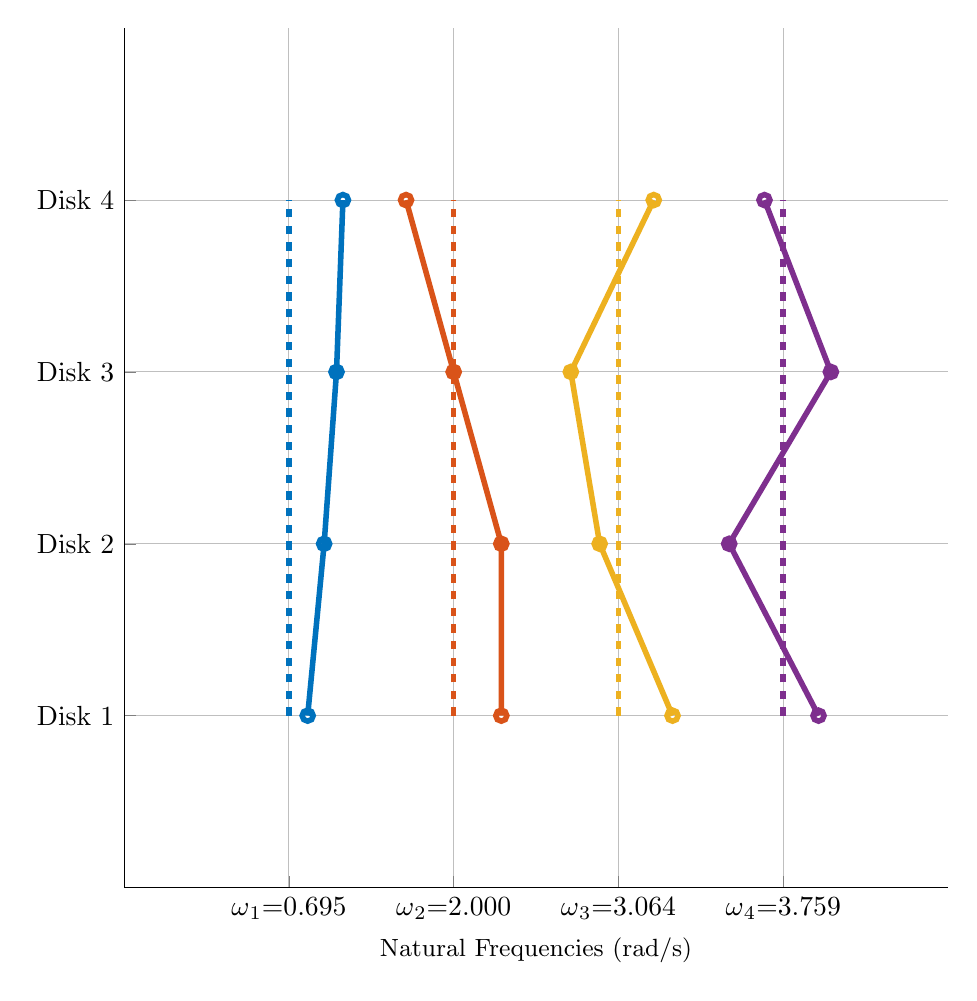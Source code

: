 % This file was created by matlab2tikz.
%
\definecolor{mycolor1}{rgb}{0.0,0.447,0.741}%
\definecolor{mycolor2}{rgb}{0.851,0.325,0.098}%
\definecolor{mycolor3}{rgb}{0.929,0.694,0.125}%
\definecolor{mycolor4}{rgb}{0.494,0.184,0.557}%
%
\begin{tikzpicture}

\begin{axis}[%
width=0.863\textwidth,
height=0.9\textwidth,
at={(0\textwidth,0\textwidth)},
scale only axis,
xmin=0,
xmax=5,
xtick={1,2,3,4},
xticklabels={{$\omega{}_\text{1}\text{=0.695}$},{$\omega{}_\text{2}\text{=2.000}$},{$\omega{}_\text{3}\text{=3.064}$},{$\omega{}_\text{4}\text{=3.759}$}},
xlabel style={font=\color{white!15!black}},
xlabel={Natural Frequencies (rad/s)},
ymin=0,
ymax=5,
ytick={1,2,3,4},
yticklabels={{Disk 1},{Disk 2},{Disk 3},{Disk 4}},
axis background/.style={fill=white},
axis x line*=bottom,
axis y line*=left,
xmajorgrids,
ymajorgrids,
ylabel style={font=\small},
xlabel style={font=\small}
]
\addplot [color=mycolor1, dashed, line width=2.0pt, forget plot]
  table[row sep=crcr]{%
1	1\\
1	2\\
1	3\\
1	4\\
};
\addplot [color=mycolor1, line width=2.0pt, mark=o, mark options={solid, mycolor1}, forget plot]
  table[row sep=crcr]{%
1.114	1\\
1.214	2\\
1.289	3\\
1.328	4\\
};
\addplot [color=mycolor2, dashed, line width=2.0pt, forget plot]
  table[row sep=crcr]{%
2	1\\
2	2\\
2	3\\
2	4\\
};
\addplot [color=mycolor2, line width=2.0pt, mark=o, mark options={solid, mycolor2}, forget plot]
  table[row sep=crcr]{%
2.289	1\\
2.289	2\\
2	3\\
1.711	4\\
};
\addplot [color=mycolor3, dashed, line width=2.0pt, forget plot]
  table[row sep=crcr]{%
3	1\\
3	2\\
3	3\\
3	4\\
};
\addplot [color=mycolor3, line width=2.0pt, mark=o, mark options={solid, mycolor3}, forget plot]
  table[row sep=crcr]{%
3.328	1\\
2.886	2\\
2.711	3\\
3.214	4\\
};
\addplot [color=mycolor4, dashed, line width=2.0pt, forget plot]
  table[row sep=crcr]{%
4	1\\
4	2\\
4	3\\
4	4\\
};
\addplot [color=mycolor4, line width=2.0pt, mark=o, mark options={solid, mycolor4}, forget plot]
  table[row sep=crcr]{%
4.214	1\\
3.672	2\\
4.289	3\\
3.886	4\\
};
\end{axis}
\end{tikzpicture}%
